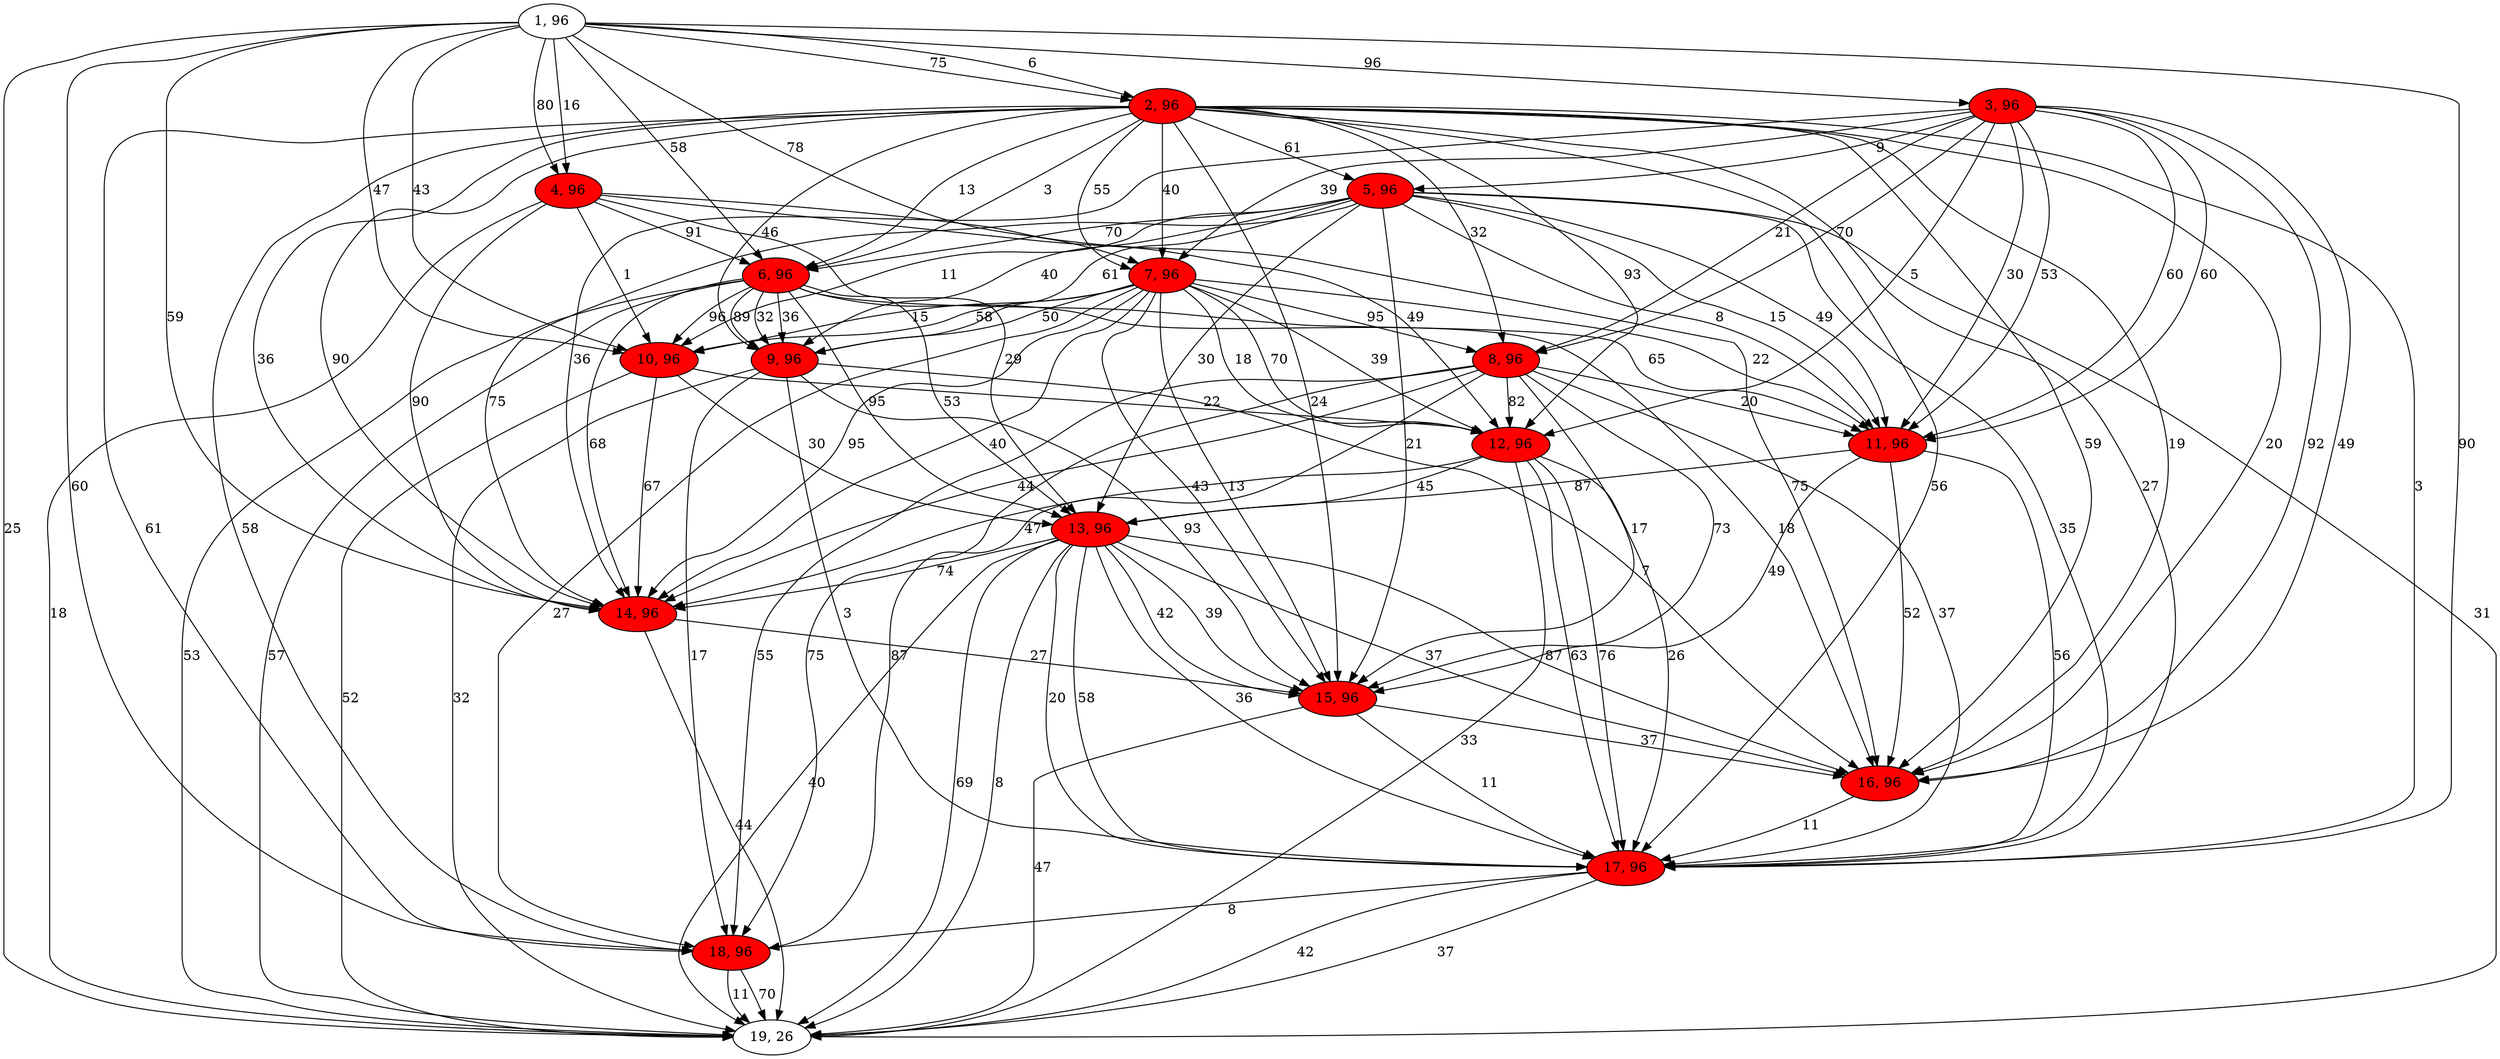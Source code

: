 digraph G{
1[label="1, 96"]
2[label="2, 96"]
3[label="3, 96"]
4[label="4, 96"]
5[label="5, 96"]
6[label="6, 96"]
7[label="7, 96"]
8[label="8, 96"]
9[label="9, 96"]
10[label="10, 96"]
11[label="11, 96"]
12[label="12, 96"]
13[label="13, 96"]
14[label="14, 96"]
15[label="15, 96"]
16[label="16, 96"]
17[label="17, 96"]
18[label="18, 96"]
19[label="19, 26"]
1->4[label="16"]
1->14[label="59"]
1->7[label="78"]
1->10[label="47"]
1->17[label="90"]
1->2[label="75"]
1->6[label="58"]
1->18[label="60"]
1->10[label="43"]
1->19[label="25"]
1->4[label="80"]
1->3[label="96"]
1->2[label="6"]
2[style = filled,fillcolor=red]
2->6[label="3"]
2->16[label="19"]
2->16[label="20"]
2->9[label="46"]
2->17[label="56"]
2->14[label="36"]
2->17[label="27"]
2->18[label="61"]
2->15[label="24"]
2->7[label="40"]
2->18[label="58"]
2->14[label="90"]
2->17[label="3"]
2->16[label="59"]
2->8[label="32"]
2->12[label="93"]
2->7[label="55"]
2->6[label="13"]
2->5[label="61"]
3[style = filled,fillcolor=red]
3->16[label="92"]
3->12[label="5"]
3->5[label="9"]
3->7[label="39"]
3->11[label="60"]
3->11[label="30"]
3->11[label="53"]
3->8[label="21"]
3->8[label="70"]
3->16[label="49"]
3->14[label="36"]
3->11[label="60"]
4[style = filled,fillcolor=red]
4->14[label="90"]
4->10[label="1"]
4->19[label="18"]
4->13[label="29"]
4->6[label="91"]
4->12[label="49"]
4->16[label="75"]
5[style = filled,fillcolor=red]
5->10[label="11"]
5->19[label="31"]
5->14[label="75"]
5->15[label="21"]
5->11[label="8"]
5->6[label="70"]
5->9[label="40"]
5->17[label="35"]
5->11[label="15"]
5->11[label="49"]
5->9[label="61"]
5->13[label="30"]
6[style = filled,fillcolor=red]
6->19[label="57"]
6->9[label="32"]
6->13[label="95"]
6->10[label="96"]
6->16[label="18"]
6->11[label="65"]
6->9[label="36"]
6->14[label="68"]
6->9[label="89"]
6->13[label="53"]
6->19[label="53"]
7[style = filled,fillcolor=red]
7->15[label="43"]
7->12[label="70"]
7->12[label="39"]
7->10[label="15"]
7->14[label="95"]
7->15[label="13"]
7->14[label="40"]
7->12[label="18"]
7->11[label="22"]
7->18[label="27"]
7->10[label="58"]
7->9[label="50"]
7->8[label="95"]
8[style = filled,fillcolor=red]
8->15[label="73"]
8->18[label="87"]
8->11[label="20"]
8->17[label="37"]
8->18[label="55"]
8->18[label="75"]
8->15[label="17"]
8->14[label="44"]
8->12[label="82"]
9[style = filled,fillcolor=red]
9->16[label="7"]
9->19[label="32"]
9->18[label="17"]
9->15[label="93"]
9->17[label="3"]
10[style = filled,fillcolor=red]
10->19[label="52"]
10->14[label="67"]
10->12[label="22"]
10->13[label="30"]
11[style = filled,fillcolor=red]
11->13[label="87"]
11->16[label="52"]
11->15[label="49"]
11->17[label="56"]
12[style = filled,fillcolor=red]
12->17[label="26"]
12->14[label="47"]
12->17[label="63"]
12->19[label="33"]
12->13[label="45"]
12->17[label="76"]
13[style = filled,fillcolor=red]
13->16[label="87"]
13->17[label="20"]
13->19[label="69"]
13->14[label="74"]
13->19[label="8"]
13->16[label="37"]
13->19[label="40"]
13->15[label="42"]
13->17[label="58"]
13->17[label="36"]
13->15[label="39"]
14[style = filled,fillcolor=red]
14->15[label="27"]
14->19[label="44"]
15[style = filled,fillcolor=red]
15->17[label="11"]
15->19[label="47"]
15->16[label="37"]
16[style = filled,fillcolor=red]
16->17[label="11"]
17[style = filled,fillcolor=red]
17->18[label="8"]
17->19[label="42"]
17->19[label="37"]
18[style = filled,fillcolor=red]
18->19[label="11"]
18->19[label="70"]
}
